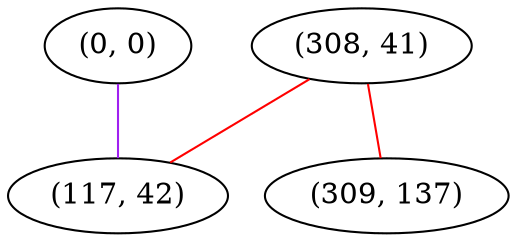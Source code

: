 graph "" {
"(308, 41)";
"(0, 0)";
"(117, 42)";
"(309, 137)";
"(308, 41)" -- "(309, 137)"  [color=red, key=0, weight=1];
"(308, 41)" -- "(117, 42)"  [color=red, key=0, weight=1];
"(0, 0)" -- "(117, 42)"  [color=purple, key=0, weight=4];
}
